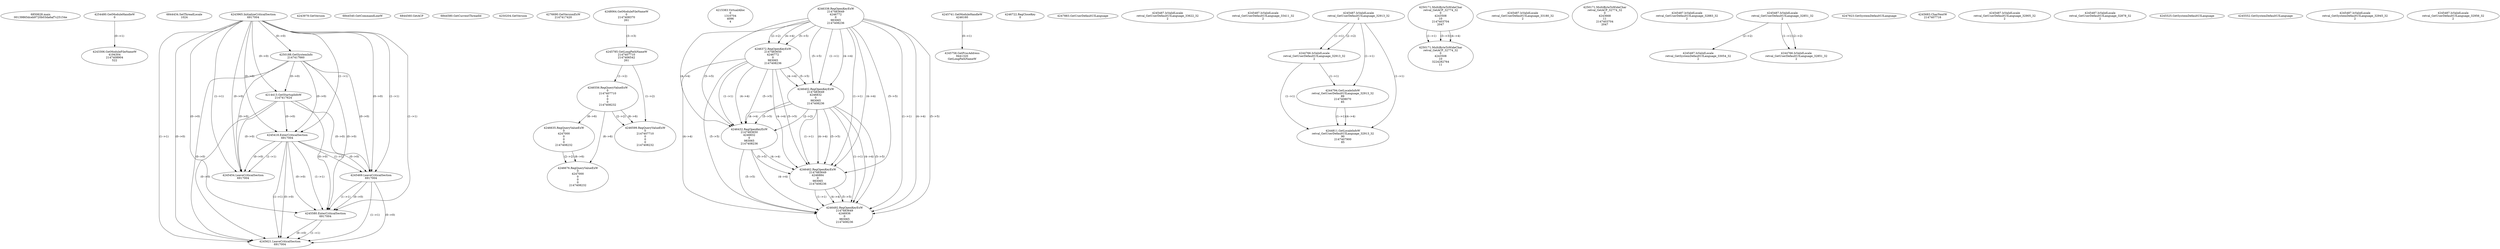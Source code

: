 // Global SCDG with merge call
digraph {
	0 [label="6850628.main
00139865dceb9720b03da6af7c25154e"]
	1 [label="4254480.GetModuleHandleW
0"]
	2 [label="6844434.SetThreadLocale
1024"]
	3 [label="4243965.InitializeCriticalSection
6917004"]
	4 [label="4243979.GetVersion
"]
	5 [label="4250188.GetSystemInfo
2147417660"]
	3 -> 5 [label="(0-->0)"]
	6 [label="6844540.GetCommandLineW
"]
	7 [label="4214413.GetStartupInfoW
2147417624"]
	3 -> 7 [label="(0-->0)"]
	5 -> 7 [label="(0-->0)"]
	8 [label="6844560.GetACP
"]
	9 [label="6844580.GetCurrentThreadId
"]
	10 [label="4250204.GetVersion
"]
	11 [label="4276690.GetVersionExW
2147417420"]
	12 [label="4243306.GetModuleFileNameW
4194304
2147408904
522"]
	1 -> 12 [label="(0-->1)"]
	13 [label="4248064.GetModuleFileNameW
0
2147408370
261"]
	14 [label="4215383.VirtualAlloc
0
1310704
4096
4"]
	15 [label="4246338.RegOpenKeyExW
2147483649
4246772
0
983065
2147408236"]
	16 [label="4246372.RegOpenKeyExW
2147483650
4246772
0
983065
2147408236"]
	15 -> 16 [label="(2-->2)"]
	15 -> 16 [label="(4-->4)"]
	15 -> 16 [label="(5-->5)"]
	17 [label="4245741.GetModuleHandleW
4246160"]
	18 [label="4245758.GetProcAddress
9441320
GetLongPathNameW"]
	17 -> 18 [label="(0-->1)"]
	19 [label="4245785.GetLongPathNameW
2147407710
2147406542
261"]
	13 -> 19 [label="(3-->3)"]
	20 [label="4246556.RegQueryValueExW
0
2147407710
0
0
0
2147408232"]
	19 -> 20 [label="(1-->2)"]
	21 [label="4246635.RegQueryValueExW
0
4247000
0
0
0
2147408232"]
	20 -> 21 [label="(6-->6)"]
	22 [label="4246676.RegQueryValueExW
0
4247000
0
0
0
2147408232"]
	21 -> 22 [label="(2-->2)"]
	20 -> 22 [label="(6-->6)"]
	21 -> 22 [label="(6-->6)"]
	23 [label="4246722.RegCloseKey
0"]
	24 [label="4247883.GetUserDefaultUILanguage
"]
	25 [label="4245418.EnterCriticalSection
6917004"]
	3 -> 25 [label="(1-->1)"]
	3 -> 25 [label="(0-->0)"]
	5 -> 25 [label="(0-->0)"]
	7 -> 25 [label="(0-->0)"]
	26 [label="4245469.LeaveCriticalSection
6917004"]
	3 -> 26 [label="(1-->1)"]
	25 -> 26 [label="(1-->1)"]
	3 -> 26 [label="(0-->0)"]
	5 -> 26 [label="(0-->0)"]
	7 -> 26 [label="(0-->0)"]
	25 -> 26 [label="(0-->0)"]
	27 [label="4245487.IsValidLocale
retval_GetUserDefaultUILanguage_33622_32
2"]
	28 [label="4246402.RegOpenKeyExW
2147483649
4246832
0
983065
2147408236"]
	15 -> 28 [label="(1-->1)"]
	15 -> 28 [label="(4-->4)"]
	16 -> 28 [label="(4-->4)"]
	15 -> 28 [label="(5-->5)"]
	16 -> 28 [label="(5-->5)"]
	29 [label="4246599.RegQueryValueExW
0
2147407710
0
0
0
2147408232"]
	19 -> 29 [label="(1-->2)"]
	20 -> 29 [label="(2-->2)"]
	20 -> 29 [label="(6-->6)"]
	30 [label="4245487.IsValidLocale
retval_GetUserDefaultUILanguage_33411_32
2"]
	31 [label="4245487.IsValidLocale
retval_GetUserDefaultUILanguage_32913_32
2"]
	32 [label="4250171.MultiByteToWideChar
retval_GetACP_32774_32
0
4243508
10
2147403704
2047"]
	33 [label="4250171.MultiByteToWideChar
retval_GetACP_32774_32
0
4243508
10
3224282764
11"]
	32 -> 33 [label="(1-->1)"]
	32 -> 33 [label="(3-->3)"]
	32 -> 33 [label="(4-->4)"]
	34 [label="4244766.IsValidLocale
retval_GetUserDefaultUILanguage_32913_32
2"]
	31 -> 34 [label="(1-->1)"]
	31 -> 34 [label="(2-->2)"]
	35 [label="4244794.GetLocaleInfoW
retval_GetUserDefaultUILanguage_32913_32
89
2147408070
85"]
	31 -> 35 [label="(1-->1)"]
	34 -> 35 [label="(1-->1)"]
	36 [label="4244811.GetLocaleInfoW
retval_GetUserDefaultUILanguage_32913_32
90
2147407900
85"]
	31 -> 36 [label="(1-->1)"]
	34 -> 36 [label="(1-->1)"]
	35 -> 36 [label="(1-->1)"]
	35 -> 36 [label="(4-->4)"]
	37 [label="4245487.IsValidLocale
retval_GetUserDefaultUILanguage_33180_32
2"]
	38 [label="4250171.MultiByteToWideChar
retval_GetACP_32774_32
0
4243668
11
2147403704
2047"]
	39 [label="4245487.IsValidLocale
retval_GetUserDefaultUILanguage_32883_32
2"]
	40 [label="4246432.RegOpenKeyExW
2147483650
4246832
0
983065
2147408236"]
	16 -> 40 [label="(1-->1)"]
	28 -> 40 [label="(2-->2)"]
	15 -> 40 [label="(4-->4)"]
	16 -> 40 [label="(4-->4)"]
	28 -> 40 [label="(4-->4)"]
	15 -> 40 [label="(5-->5)"]
	16 -> 40 [label="(5-->5)"]
	28 -> 40 [label="(5-->5)"]
	41 [label="4246462.RegOpenKeyExW
2147483649
4246884
0
983065
2147408236"]
	15 -> 41 [label="(1-->1)"]
	28 -> 41 [label="(1-->1)"]
	15 -> 41 [label="(4-->4)"]
	16 -> 41 [label="(4-->4)"]
	28 -> 41 [label="(4-->4)"]
	40 -> 41 [label="(4-->4)"]
	15 -> 41 [label="(5-->5)"]
	16 -> 41 [label="(5-->5)"]
	28 -> 41 [label="(5-->5)"]
	40 -> 41 [label="(5-->5)"]
	42 [label="4246492.RegOpenKeyExW
2147483649
4246936
0
983065
2147408236"]
	15 -> 42 [label="(1-->1)"]
	28 -> 42 [label="(1-->1)"]
	41 -> 42 [label="(1-->1)"]
	15 -> 42 [label="(4-->4)"]
	16 -> 42 [label="(4-->4)"]
	28 -> 42 [label="(4-->4)"]
	40 -> 42 [label="(4-->4)"]
	41 -> 42 [label="(4-->4)"]
	15 -> 42 [label="(5-->5)"]
	16 -> 42 [label="(5-->5)"]
	28 -> 42 [label="(5-->5)"]
	40 -> 42 [label="(5-->5)"]
	41 -> 42 [label="(5-->5)"]
	43 [label="4245487.IsValidLocale
retval_GetUserDefaultUILanguage_32851_32
2"]
	44 [label="4245580.EnterCriticalSection
6917004"]
	3 -> 44 [label="(1-->1)"]
	25 -> 44 [label="(1-->1)"]
	26 -> 44 [label="(1-->1)"]
	3 -> 44 [label="(0-->0)"]
	5 -> 44 [label="(0-->0)"]
	7 -> 44 [label="(0-->0)"]
	25 -> 44 [label="(0-->0)"]
	26 -> 44 [label="(0-->0)"]
	45 [label="4245621.LeaveCriticalSection
6917004"]
	3 -> 45 [label="(1-->1)"]
	25 -> 45 [label="(1-->1)"]
	26 -> 45 [label="(1-->1)"]
	44 -> 45 [label="(1-->1)"]
	3 -> 45 [label="(0-->0)"]
	5 -> 45 [label="(0-->0)"]
	7 -> 45 [label="(0-->0)"]
	25 -> 45 [label="(0-->0)"]
	26 -> 45 [label="(0-->0)"]
	44 -> 45 [label="(0-->0)"]
	46 [label="4247923.GetSystemDefaultUILanguage
"]
	47 [label="4245487.IsValidLocale
retval_GetSystemDefaultUILanguage_33054_32
2"]
	43 -> 47 [label="(2-->2)"]
	48 [label="4245683.CharNextW
2147407716"]
	49 [label="4245487.IsValidLocale
retval_GetUserDefaultUILanguage_32905_32
2"]
	50 [label="4245487.IsValidLocale
retval_GetUserDefaultUILanguage_32878_32
2"]
	51 [label="4245525.GetSystemDefaultUILanguage
"]
	52 [label="4245552.GetSystemDefaultUILanguage
"]
	53 [label="4245454.LeaveCriticalSection
6917004"]
	3 -> 53 [label="(1-->1)"]
	25 -> 53 [label="(1-->1)"]
	3 -> 53 [label="(0-->0)"]
	5 -> 53 [label="(0-->0)"]
	7 -> 53 [label="(0-->0)"]
	25 -> 53 [label="(0-->0)"]
	54 [label="4245487.IsValidLocale
retval_GetSystemDefaultUILanguage_32945_32
2"]
	55 [label="4244766.IsValidLocale
retval_GetUserDefaultUILanguage_32851_32
2"]
	43 -> 55 [label="(1-->1)"]
	43 -> 55 [label="(2-->2)"]
	56 [label="4245487.IsValidLocale
retval_GetUserDefaultUILanguage_32956_32
2"]
}
